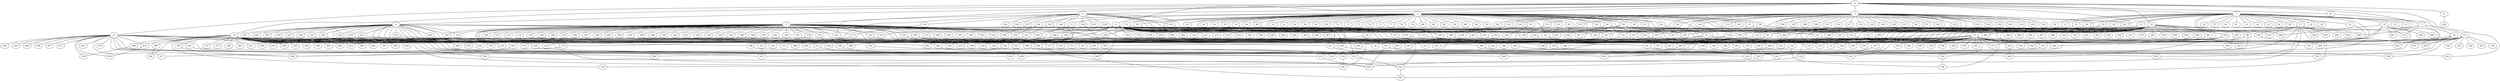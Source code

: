 
graph graphname {
    0 -- 1
0 -- 2
0 -- 3
0 -- 4
0 -- 5
0 -- 6
0 -- 7
0 -- 8
0 -- 9
0 -- 10
0 -- 11
0 -- 12
0 -- 13
0 -- 14
0 -- 15
1 -- 16
1 -- 17
1 -- 18
1 -- 19
1 -- 20
1 -- 21
1 -- 22
1 -- 23
1 -- 24
1 -- 25
1 -- 26
1 -- 27
1 -- 28
1 -- 29
1 -- 30
1 -- 31
1 -- 32
1 -- 33
1 -- 34
1 -- 35
1 -- 36
1 -- 37
1 -- 38
1 -- 39
1 -- 40
1 -- 41
1 -- 343
1 -- 42
2 -- 42
2 -- 43
2 -- 44
2 -- 45
2 -- 46
2 -- 47
2 -- 48
2 -- 49
2 -- 50
2 -- 51
2 -- 52
2 -- 53
2 -- 54
2 -- 55
2 -- 56
2 -- 57
2 -- 58
2 -- 59
2 -- 60
2 -- 61
2 -- 62
2 -- 63
2 -- 64
2 -- 65
2 -- 66
2 -- 67
2 -- 68
2 -- 69
2 -- 70
2 -- 71
2 -- 72
2 -- 73
2 -- 74
2 -- 75
2 -- 76
2 -- 77
2 -- 78
2 -- 79
2 -- 80
2 -- 81
2 -- 82
2 -- 83
2 -- 84
2 -- 85
2 -- 86
2 -- 87
2 -- 88
2 -- 89
2 -- 90
2 -- 91
2 -- 92
2 -- 93
2 -- 94
2 -- 95
2 -- 422
3 -- 128
3 -- 130
3 -- 131
3 -- 132
3 -- 133
3 -- 129
3 -- 96
3 -- 97
3 -- 98
3 -- 99
3 -- 100
3 -- 101
3 -- 102
3 -- 103
3 -- 104
3 -- 105
3 -- 106
3 -- 107
3 -- 108
3 -- 109
3 -- 110
3 -- 111
3 -- 112
3 -- 113
3 -- 114
3 -- 115
3 -- 116
3 -- 117
3 -- 118
3 -- 119
3 -- 120
3 -- 121
3 -- 122
3 -- 123
3 -- 124
3 -- 125
3 -- 126
3 -- 127
3 -- 336
3 -- 189
4 -- 134
4 -- 135
4 -- 136
4 -- 137
4 -- 138
4 -- 139
4 -- 140
4 -- 141
4 -- 142
4 -- 143
4 -- 144
4 -- 145
4 -- 146
4 -- 147
4 -- 371
4 -- 241
5 -- 148
5 -- 149
5 -- 150
5 -- 151
5 -- 152
5 -- 153
5 -- 154
5 -- 155
5 -- 156
5 -- 157
5 -- 158
5 -- 159
5 -- 160
5 -- 161
5 -- 162
5 -- 163
5 -- 164
5 -- 165
5 -- 166
5 -- 167
5 -- 168
5 -- 169
5 -- 170
5 -- 171
5 -- 172
5 -- 173
5 -- 174
5 -- 175
5 -- 176
5 -- 177
5 -- 178
5 -- 179
5 -- 180
5 -- 181
5 -- 182
5 -- 183
5 -- 184
5 -- 185
5 -- 186
5 -- 187
5 -- 188
5 -- 189
5 -- 190
5 -- 191
5 -- 192
5 -- 193
5 -- 194
5 -- 195
5 -- 196
5 -- 197
5 -- 198
5 -- 199
5 -- 200
5 -- 201
5 -- 202
5 -- 203
5 -- 204
5 -- 205
5 -- 206
5 -- 207
5 -- 208
5 -- 209
5 -- 210
5 -- 211
6 -- 212
6 -- 213
6 -- 214
6 -- 215
6 -- 216
6 -- 217
6 -- 218
6 -- 219
6 -- 220
6 -- 221
6 -- 222
6 -- 223
6 -- 224
6 -- 225
6 -- 226
6 -- 227
6 -- 228
6 -- 229
6 -- 230
6 -- 231
6 -- 232
6 -- 233
6 -- 234
6 -- 235
6 -- 236
6 -- 237
6 -- 238
6 -- 239
6 -- 240
6 -- 241
6 -- 153
6 -- 183
7 -- 242
7 -- 243
7 -- 189
7 -- 274
8 -- 244
9 -- 256
9 -- 258
9 -- 259
9 -- 260
9 -- 261
9 -- 262
9 -- 257
9 -- 264
9 -- 265
9 -- 266
9 -- 267
9 -- 268
9 -- 269
9 -- 270
9 -- 271
9 -- 272
9 -- 273
9 -- 274
9 -- 275
9 -- 276
9 -- 277
9 -- 278
9 -- 263
9 -- 245
9 -- 246
9 -- 247
9 -- 248
9 -- 249
9 -- 250
9 -- 251
9 -- 252
9 -- 253
9 -- 254
9 -- 255
9 -- 311
10 -- 279
10 -- 280
10 -- 281
10 -- 282
10 -- 283
10 -- 284
10 -- 285
10 -- 286
10 -- 287
10 -- 288
10 -- 289
10 -- 290
10 -- 291
10 -- 292
10 -- 293
10 -- 294
10 -- 295
10 -- 296
10 -- 297
10 -- 298
10 -- 299
10 -- 300
10 -- 301
10 -- 302
10 -- 303
10 -- 304
10 -- 305
10 -- 306
10 -- 307
10 -- 308
10 -- 309
10 -- 310
10 -- 311
10 -- 312
10 -- 313
10 -- 314
10 -- 315
10 -- 316
10 -- 317
10 -- 318
10 -- 319
10 -- 320
10 -- 321
10 -- 121
11 -- 322
11 -- 323
11 -- 324
11 -- 325
11 -- 326
11 -- 327
11 -- 328
11 -- 329
11 -- 330
11 -- 331
11 -- 332
11 -- 333
11 -- 334
11 -- 335
11 -- 336
11 -- 337
11 -- 338
11 -- 339
11 -- 340
11 -- 341
11 -- 342
11 -- 343
11 -- 344
11 -- 345
11 -- 346
11 -- 347
11 -- 348
11 -- 53
12 -- 298
13 -- 352
13 -- 354
13 -- 355
13 -- 356
13 -- 357
13 -- 358
13 -- 353
13 -- 360
13 -- 361
13 -- 359
13 -- 349
13 -- 350
13 -- 351
14 -- 384
14 -- 386
14 -- 387
14 -- 388
14 -- 389
14 -- 390
14 -- 385
14 -- 392
14 -- 393
14 -- 394
14 -- 395
14 -- 396
14 -- 397
14 -- 398
14 -- 399
14 -- 400
14 -- 401
14 -- 402
14 -- 403
14 -- 404
14 -- 405
14 -- 406
14 -- 391
14 -- 362
14 -- 363
14 -- 364
14 -- 365
14 -- 366
14 -- 367
14 -- 368
14 -- 369
14 -- 370
14 -- 371
14 -- 372
14 -- 373
14 -- 374
14 -- 375
14 -- 376
14 -- 377
14 -- 378
14 -- 379
14 -- 380
14 -- 381
14 -- 382
14 -- 383
14 -- 212
14 -- 81
14 -- 30
15 -- 407
15 -- 408
15 -- 409
15 -- 410
15 -- 411
15 -- 412
15 -- 413
15 -- 414
15 -- 415
15 -- 416
15 -- 417
15 -- 418
15 -- 419
15 -- 420
15 -- 421
15 -- 422
15 -- 423
15 -- 424
15 -- 425
15 -- 426
15 -- 427
15 -- 428
15 -- 429
15 -- 430
16 -- 432
16 -- 434
16 -- 433
16 -- 431
16 -- 416
17 -- 435
17 -- 436
17 -- 437
17 -- 438
17 -- 439
17 -- 440
17 -- 441
17 -- 442
17 -- 443
17 -- 218
17 -- 140
18 -- 448
18 -- 449
18 -- 444
18 -- 445
18 -- 446
18 -- 447
18 -- 274
18 -- 368
19 -- 203
19 -- 191
20 -- 114
22 -- 239
23 -- 203
27 -- 254
29 -- 213
29 -- 112
32 -- 433
33 -- 95
33 -- 87
34 -- 245
35 -- 83
39 -- 291
40 -- 312
40 -- 408
42 -- 332
42 -- 381
44 -- 194
44 -- 215
45 -- 348
45 -- 288
46 -- 72
47 -- 287
49 -- 284
51 -- 364
52 -- 258
52 -- 245
55 -- 261
56 -- 174
56 -- 423
57 -- 200
57 -- 388
58 -- 337
59 -- 425
59 -- 397
59 -- 385
60 -- 389
62 -- 252
66 -- 437
66 -- 131
66 -- 201
67 -- 354
68 -- 155
72 -- 360
72 -- 171
72 -- 81
76 -- 361
81 -- 242
82 -- 285
82 -- 448
82 -- 142
82 -- 93
83 -- 177
83 -- 165
87 -- 449
88 -- 291
92 -- 230
94 -- 270
94 -- 208
94 -- 224
95 -- 280
96 -- 147
97 -- 328
97 -- 232
98 -- 189
99 -- 222
104 -- 306
110 -- 164
111 -- 445
112 -- 384
113 -- 138
114 -- 312
118 -- 389
118 -- 392
120 -- 230
122 -- 339
123 -- 261
124 -- 253
128 -- 285
131 -- 352
131 -- 415
132 -- 149
133 -- 338
133 -- 404
134 -- 302
135 -- 322
136 -- 245
136 -- 427
137 -- 190
139 -- 189
139 -- 292
140 -- 433
142 -- 239
143 -- 346
143 -- 151
145 -- 173
146 -- 216
147 -- 335
149 -- 411
149 -- 243
149 -- 216
150 -- 233
151 -- 217
152 -- 256
152 -- 181
154 -- 349
157 -- 259
163 -- 297
163 -- 368
165 -- 369
169 -- 179
169 -- 357
170 -- 398
173 -- 226
174 -- 341
174 -- 332
179 -- 417
180 -- 379
181 -- 251
185 -- 361
186 -- 280
186 -- 302
186 -- 277
187 -- 224
188 -- 295
189 -- 214
192 -- 352
193 -- 286
194 -- 373
198 -- 392
199 -- 374
201 -- 385
201 -- 258
202 -- 409
205 -- 315
213 -- 299
214 -- 408
214 -- 293
217 -- 268
218 -- 282
218 -- 313
218 -- 333
218 -- 378
219 -- 235
221 -- 309
221 -- 253
223 -- 380
228 -- 293
229 -- 235
231 -- 317
231 -- 412
234 -- 311
238 -- 363
239 -- 356
241 -- 386
246 -- 430
248 -- 386
248 -- 425
251 -- 253
253 -- 441
255 -- 432
258 -- 351
259 -- 331
263 -- 346
270 -- 306
271 -- 288
277 -- 342
282 -- 392
286 -- 324
289 -- 337
290 -- 410
290 -- 375
299 -- 367
301 -- 330
303 -- 449
306 -- 411
311 -- 436
311 -- 439
312 -- 409
319 -- 340
319 -- 403
319 -- 346
323 -- 403
324 -- 338
327 -- 367
335 -- 416
346 -- 404
362 -- 439
367 -- 376
370 -- 409
371 -- 415
381 -- 441
384 -- 445
387 -- 394
392 -- 397
398 -- 411
400 -- 429
411 -- 439
412 -- 414
421 -- 435
422 -- 445

}
